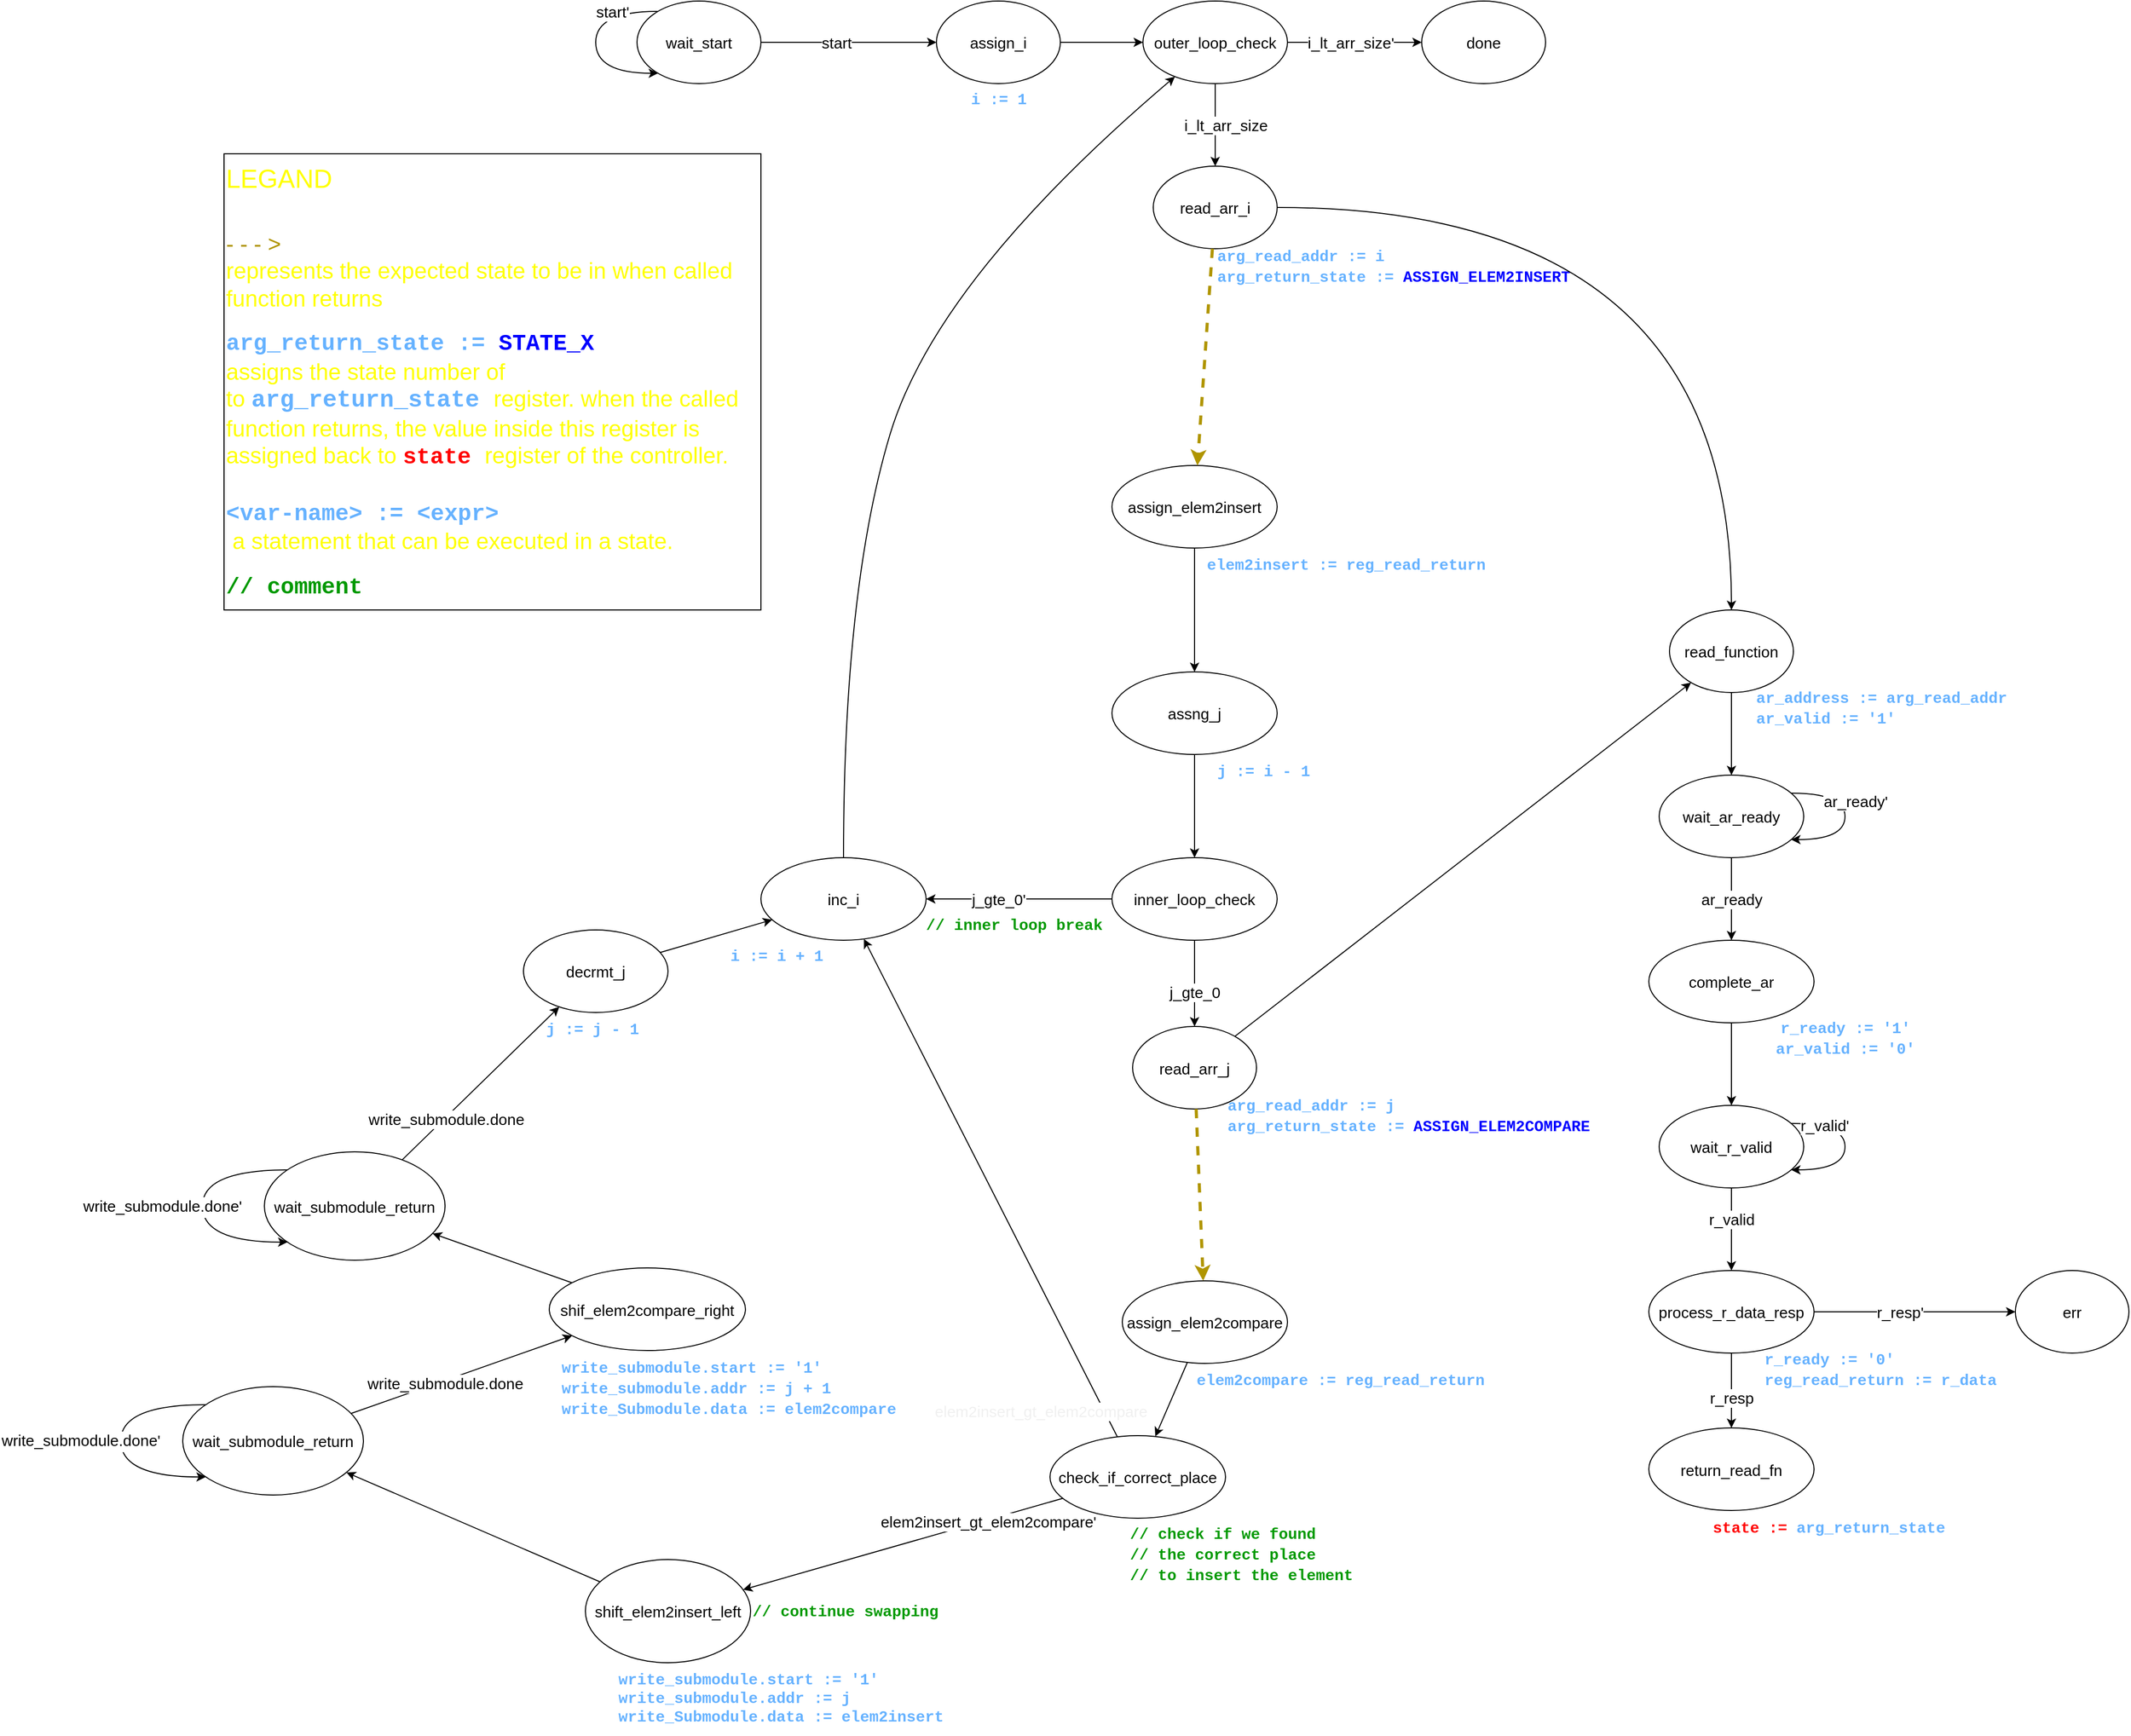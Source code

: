 <mxfile>
    <diagram name="Page-1" id="099fd60b-425b-db50-ffb0-6b813814b670">
        <mxGraphModel dx="1950" dy="804" grid="1" gridSize="10" guides="1" tooltips="1" connect="1" arrows="1" fold="1" page="1" pageScale="1" pageWidth="850" pageHeight="1100" background="none" math="0" shadow="0">
            <root>
                <mxCell id="0"/>
                <mxCell id="1" parent="0"/>
                <mxCell id="6" value="" style="html=1;fontSize=15;fontStyle=0" parent="1" source="2" target="5" edge="1">
                    <mxGeometry relative="1" as="geometry"/>
                </mxCell>
                <mxCell id="7" value="start" style="edgeLabel;html=1;align=center;verticalAlign=middle;resizable=0;points=[];fontSize=15;" parent="6" vertex="1" connectable="0">
                    <mxGeometry x="-0.143" y="-3" relative="1" as="geometry">
                        <mxPoint y="-3" as="offset"/>
                    </mxGeometry>
                </mxCell>
                <mxCell id="2" value="&lt;font style=&quot;font-size: 15px;&quot;&gt;wait_start&lt;/font&gt;" style="ellipse;whiteSpace=wrap;html=1;rounded=0;" parent="1" vertex="1">
                    <mxGeometry x="120" y="460" width="120" height="80" as="geometry"/>
                </mxCell>
                <mxCell id="3" style="edgeStyle=orthogonalEdgeStyle;html=1;fontSize=15;curved=1;fontStyle=0" parent="1" source="2" target="2" edge="1">
                    <mxGeometry relative="1" as="geometry">
                        <mxPoint x="150" y="570" as="targetPoint"/>
                        <Array as="points">
                            <mxPoint x="80" y="530"/>
                        </Array>
                    </mxGeometry>
                </mxCell>
                <mxCell id="8" value="start'" style="edgeLabel;html=1;align=center;verticalAlign=middle;resizable=0;points=[];fontSize=15;" parent="3" vertex="1" connectable="0">
                    <mxGeometry x="-0.405" y="-10" relative="1" as="geometry">
                        <mxPoint x="9" y="10" as="offset"/>
                    </mxGeometry>
                </mxCell>
                <mxCell id="11" value="" style="html=1;fontSize=15;fontColor=#66B2FF;fontStyle=0" parent="1" source="5" target="10" edge="1">
                    <mxGeometry relative="1" as="geometry"/>
                </mxCell>
                <mxCell id="13" value="" style="html=1;fontSize=15;fontColor=#66B2FF;fontStyle=0" parent="1" source="10" target="12" edge="1">
                    <mxGeometry relative="1" as="geometry"/>
                </mxCell>
                <mxCell id="15" value="i_lt_arr_size'" style="edgeLabel;html=1;align=center;verticalAlign=middle;resizable=0;points=[];fontSize=15;;" parent="13" vertex="1" connectable="0">
                    <mxGeometry x="-0.256" relative="1" as="geometry">
                        <mxPoint x="12" as="offset"/>
                    </mxGeometry>
                </mxCell>
                <mxCell id="17" value="" style="html=1;fontSize=15;;fontStyle=0" parent="1" source="10" target="16" edge="1">
                    <mxGeometry relative="1" as="geometry"/>
                </mxCell>
                <mxCell id="10" value="&lt;font style=&quot;font-size: 15px;&quot;&gt;outer_loop_check&lt;br&gt;&lt;/font&gt;" style="ellipse;whiteSpace=wrap;html=1;rounded=0;" parent="1" vertex="1">
                    <mxGeometry x="610" y="460" width="140" height="80" as="geometry"/>
                </mxCell>
                <mxCell id="12" value="&lt;font style=&quot;font-size: 15px;&quot;&gt;done&lt;br&gt;&lt;/font&gt;" style="ellipse;whiteSpace=wrap;html=1;rounded=0;" parent="1" vertex="1">
                    <mxGeometry x="880" y="460" width="120" height="80" as="geometry"/>
                </mxCell>
                <mxCell id="20" value="i_lt_arr_size" style="edgeLabel;html=1;align=center;verticalAlign=middle;resizable=0;points=[];fontSize=15;;" parent="1" vertex="1" connectable="0">
                    <mxGeometry x="690.001" y="580" as="geometry"/>
                </mxCell>
                <mxCell id="52" value="" style="html=1;fontSize=15;;fontStyle=0" parent="1" source="48" target="85" edge="1">
                    <mxGeometry relative="1" as="geometry">
                        <mxPoint x="700" y="1420" as="targetPoint"/>
                    </mxGeometry>
                </mxCell>
                <mxCell id="53" value="j_gte_0" style="edgeLabel;html=1;align=center;verticalAlign=middle;resizable=0;points=[];fontSize=15;;" parent="52" vertex="1" connectable="0">
                    <mxGeometry x="0.188" relative="1" as="geometry">
                        <mxPoint as="offset"/>
                    </mxGeometry>
                </mxCell>
                <mxCell id="54" style="edgeStyle=orthogonalEdgeStyle;curved=1;html=1;fontSize=15;;fontStyle=0" parent="1" source="48" target="155" edge="1">
                    <mxGeometry relative="1" as="geometry">
                        <mxPoint x="470" y="1330" as="targetPoint"/>
                    </mxGeometry>
                </mxCell>
                <mxCell id="56" value="j_gte_0'" style="edgeLabel;html=1;align=center;verticalAlign=middle;resizable=0;points=[];fontSize=15;;" parent="54" vertex="1" connectable="0">
                    <mxGeometry x="0.42" y="1" relative="1" as="geometry">
                        <mxPoint x="18" y="-1" as="offset"/>
                    </mxGeometry>
                </mxCell>
                <mxCell id="48" value="&lt;font style=&quot;font-size: 15px;&quot;&gt;inner_loop_check&lt;br&gt;&lt;/font&gt;" style="ellipse;whiteSpace=wrap;html=1;rounded=0;" parent="1" vertex="1">
                    <mxGeometry x="580" y="1290" width="160" height="80" as="geometry"/>
                </mxCell>
                <mxCell id="57" value="&lt;font face=&quot;Courier New&quot; color=&quot;#009900&quot;&gt;&lt;b&gt;// inner loop break&lt;/b&gt;&lt;/font&gt;" style="text;html=1;align=center;verticalAlign=middle;resizable=0;points=[];autosize=1;strokeColor=none;fillColor=none;fontSize=15;;" parent="1" vertex="1">
                    <mxGeometry x="390" y="1340" width="190" height="30" as="geometry"/>
                </mxCell>
                <mxCell id="108" value="" style="edgeStyle=none;html=1;fontStyle=0" parent="1" source="102" target="107" edge="1">
                    <mxGeometry relative="1" as="geometry"/>
                </mxCell>
                <mxCell id="121" value="" style="html=1;fontSize=15;fontStyle=0" parent="1" source="107" target="369" edge="1">
                    <mxGeometry relative="1" as="geometry">
                        <mxPoint x="235.415" y="2007.595" as="targetPoint"/>
                    </mxGeometry>
                </mxCell>
                <mxCell id="344" value="&lt;span style=&quot;font-size: 15px;&quot;&gt;elem2insert_gt_elem2compare'&lt;/span&gt;" style="edgeLabel;html=1;align=center;verticalAlign=middle;resizable=0;points=[];" parent="121" vertex="1" connectable="0">
                    <mxGeometry x="-0.529" y="2" relative="1" as="geometry">
                        <mxPoint y="-1" as="offset"/>
                    </mxGeometry>
                </mxCell>
                <mxCell id="128" value="" style="html=1;fontSize=15;fontStyle=0" parent="1" source="125" target="48" edge="1">
                    <mxGeometry relative="1" as="geometry">
                        <mxPoint x="660" y="1310" as="targetPoint"/>
                    </mxGeometry>
                </mxCell>
                <mxCell id="178" style="edgeStyle=none;html=1;fontSize=15;" parent="1" source="149" target="155" edge="1">
                    <mxGeometry relative="1" as="geometry"/>
                </mxCell>
                <mxCell id="161" value="" style="curved=1;endArrow=classic;html=1;fontSize=15;fontColor=#FF0000;fontStyle=0" parent="1" source="155" target="10" edge="1">
                    <mxGeometry width="50" height="50" relative="1" as="geometry">
                        <mxPoint x="420" y="1000" as="sourcePoint"/>
                        <mxPoint x="590" y="240" as="targetPoint"/>
                        <Array as="points">
                            <mxPoint x="320" y="1030"/>
                            <mxPoint x="410" y="730"/>
                        </Array>
                    </mxGeometry>
                </mxCell>
                <mxCell id="180" value="" style="group" parent="1" vertex="1" connectable="0">
                    <mxGeometry x="10" y="1360" width="140" height="110" as="geometry"/>
                </mxCell>
                <mxCell id="149" value="&lt;font style=&quot;font-size: 15px;&quot;&gt;decrmt_j&lt;br&gt;&lt;/font&gt;" style="ellipse;whiteSpace=wrap;html=1;rounded=0;" parent="180" vertex="1">
                    <mxGeometry width="140" height="80" as="geometry"/>
                </mxCell>
                <mxCell id="179" value="&lt;font face=&quot;Courier New&quot;&gt;&lt;b&gt;&lt;span style=&quot;color: rgb(102, 178, 255); font-size: 15px; font-style: normal; font-variant-ligatures: normal; font-variant-caps: normal; letter-spacing: normal; orphans: 2; text-align: center; text-indent: 0px; text-transform: none; widows: 2; word-spacing: 0px; -webkit-text-stroke-width: 0px; text-decoration-thickness: initial; text-decoration-style: initial; text-decoration-color: initial; float: none; display: inline !important;&quot;&gt;j := j - 1&lt;/span&gt;&lt;/b&gt;&lt;/font&gt;" style="text;whiteSpace=wrap;html=1;fontSize=15;;" parent="180" vertex="1">
                    <mxGeometry x="20" y="80" width="100" height="30" as="geometry"/>
                </mxCell>
                <mxCell id="181" value="" style="group" parent="1" vertex="1" connectable="0">
                    <mxGeometry x="200" y="1290" width="200" height="110" as="geometry"/>
                </mxCell>
                <mxCell id="155" value="&lt;font style=&quot;font-size: 15px;&quot;&gt;inc_i&lt;br&gt;&lt;/font&gt;" style="ellipse;whiteSpace=wrap;html=1;rounded=0;" parent="181" vertex="1">
                    <mxGeometry x="40" width="160" height="80" as="geometry"/>
                </mxCell>
                <mxCell id="160" value="&lt;font color=&quot;#66b2ff&quot;&gt;&lt;font face=&quot;Courier New&quot;&gt;&lt;b&gt;i := i + 1&lt;/b&gt;&lt;/font&gt;&lt;br&gt;&lt;/font&gt;" style="text;html=1;align=center;verticalAlign=middle;resizable=0;points=[];autosize=1;strokeColor=none;fillColor=none;fontSize=15;;" parent="181" vertex="1">
                    <mxGeometry y="80" width="110" height="30" as="geometry"/>
                </mxCell>
                <mxCell id="182" value="" style="group" parent="1" vertex="1" connectable="0">
                    <mxGeometry x="410" y="460" width="120" height="110" as="geometry"/>
                </mxCell>
                <mxCell id="5" value="&lt;font style=&quot;font-size: 15px;&quot;&gt;assign_i&lt;br&gt;&lt;/font&gt;" style="ellipse;whiteSpace=wrap;html=1;rounded=0;" parent="182" vertex="1">
                    <mxGeometry width="120" height="80" as="geometry"/>
                </mxCell>
                <mxCell id="9" value="&lt;font face=&quot;Courier New&quot; color=&quot;#66b2ff&quot;&gt;&lt;b&gt;i := 1&lt;/b&gt;&lt;/font&gt;" style="text;html=1;align=center;verticalAlign=middle;resizable=0;points=[];autosize=1;strokeColor=none;fillColor=none;fontSize=15;" parent="182" vertex="1">
                    <mxGeometry x="20" y="80" width="80" height="30" as="geometry"/>
                </mxCell>
                <mxCell id="186" value="" style="group" parent="1" vertex="1" connectable="0">
                    <mxGeometry x="580" y="1110" width="210" height="110" as="geometry"/>
                </mxCell>
                <mxCell id="125" value="&lt;font style=&quot;font-size: 15px;&quot;&gt;assng_j&lt;br&gt;&lt;/font&gt;" style="ellipse;whiteSpace=wrap;html=1;rounded=0;" parent="186" vertex="1">
                    <mxGeometry width="160" height="80" as="geometry"/>
                </mxCell>
                <mxCell id="129" value="&lt;div style=&quot;text-align: center;&quot;&gt;&lt;span style=&quot;background-color: initial;&quot;&gt;&lt;font face=&quot;Courier New&quot; color=&quot;#66b2ff&quot;&gt;&lt;b&gt;j := i - 1&lt;/b&gt;&lt;/font&gt;&lt;/span&gt;&lt;/div&gt;" style="text;whiteSpace=wrap;html=1;fontSize=15;;" parent="186" vertex="1">
                    <mxGeometry x="100" y="80" width="110" height="30" as="geometry"/>
                </mxCell>
                <mxCell id="268" value="" style="edgeStyle=orthogonalEdgeStyle;curved=1;html=1;fontSize=15;;fontStyle=0" parent="1" source="286" target="271" edge="1">
                    <mxGeometry relative="1" as="geometry"/>
                </mxCell>
                <mxCell id="269" value="" style="edgeStyle=orthogonalEdgeStyle;curved=1;html=1;fontSize=15;;fontStyle=0" parent="1" source="271" target="289" edge="1">
                    <mxGeometry relative="1" as="geometry"/>
                </mxCell>
                <mxCell id="270" value="ar_ready" style="edgeLabel;html=1;align=center;verticalAlign=middle;resizable=0;points=[];fontSize=15;;" parent="269" vertex="1" connectable="0">
                    <mxGeometry x="0.35" relative="1" as="geometry">
                        <mxPoint y="-14" as="offset"/>
                    </mxGeometry>
                </mxCell>
                <mxCell id="271" value="&lt;font style=&quot;font-size: 15px;&quot;&gt;wait_ar_ready&lt;br&gt;&lt;/font&gt;" style="ellipse;whiteSpace=wrap;html=1;rounded=0;" parent="1" vertex="1">
                    <mxGeometry x="1110" y="1210" width="140" height="80" as="geometry"/>
                </mxCell>
                <mxCell id="272" value="" style="edgeStyle=orthogonalEdgeStyle;curved=1;html=1;fontSize=15;;fontStyle=0" parent="1" source="289" target="277" edge="1">
                    <mxGeometry relative="1" as="geometry"/>
                </mxCell>
                <mxCell id="275" value="" style="edgeStyle=orthogonalEdgeStyle;curved=1;html=1;fontSize=15;;fontStyle=0" parent="1" source="277" target="292" edge="1">
                    <mxGeometry relative="1" as="geometry"/>
                </mxCell>
                <mxCell id="276" value="r_valid" style="edgeLabel;html=1;align=center;verticalAlign=middle;resizable=0;points=[];fontSize=15;;" parent="275" vertex="1" connectable="0">
                    <mxGeometry x="-0.245" relative="1" as="geometry">
                        <mxPoint as="offset"/>
                    </mxGeometry>
                </mxCell>
                <mxCell id="277" value="&lt;font style=&quot;font-size: 15px;&quot;&gt;wait_r_valid&lt;br&gt;&lt;/font&gt;" style="ellipse;whiteSpace=wrap;html=1;rounded=0;" parent="1" vertex="1">
                    <mxGeometry x="1110" y="1530" width="140" height="80" as="geometry"/>
                </mxCell>
                <mxCell id="280" value="" style="edgeStyle=orthogonalEdgeStyle;curved=1;html=1;fontSize=15;;fontStyle=0" parent="1" source="292" target="284" edge="1">
                    <mxGeometry relative="1" as="geometry">
                        <mxPoint x="1400" y="1730" as="targetPoint"/>
                    </mxGeometry>
                </mxCell>
                <mxCell id="281" value="r_resp'" style="edgeLabel;html=1;align=center;verticalAlign=middle;resizable=0;points=[];fontSize=15;;" parent="280" vertex="1" connectable="0">
                    <mxGeometry x="-0.241" y="-3" relative="1" as="geometry">
                        <mxPoint x="9" y="-3" as="offset"/>
                    </mxGeometry>
                </mxCell>
                <mxCell id="284" value="&lt;font style=&quot;font-size: 15px;&quot;&gt;err&lt;br&gt;&lt;/font&gt;" style="ellipse;whiteSpace=wrap;html=1;rounded=0;" parent="1" vertex="1">
                    <mxGeometry x="1455" y="1690" width="110" height="80" as="geometry"/>
                </mxCell>
                <mxCell id="288" value="" style="group" parent="1" vertex="1" connectable="0">
                    <mxGeometry x="1080" y="1567.5" width="290" height="120" as="geometry"/>
                </mxCell>
                <mxCell id="289" value="&lt;font style=&quot;font-size: 15px;&quot;&gt;complete_ar&lt;br&gt;&lt;/font&gt;" style="ellipse;whiteSpace=wrap;html=1;rounded=0;" parent="288" vertex="1">
                    <mxGeometry x="20" y="-197.5" width="160" height="80" as="geometry"/>
                </mxCell>
                <mxCell id="290" value="&lt;font color=&quot;#66b2ff&quot;&gt;&lt;font face=&quot;Courier New&quot;&gt;&lt;b&gt;r_ready := '1'&lt;br&gt;ar_valid := '0'&lt;/b&gt;&lt;/font&gt;&lt;br&gt;&lt;/font&gt;" style="text;html=1;align=center;verticalAlign=middle;resizable=0;points=[];autosize=1;strokeColor=none;fillColor=none;fontSize=15;;" parent="288" vertex="1">
                    <mxGeometry x="130" y="-127.5" width="160" height="50" as="geometry"/>
                </mxCell>
                <mxCell id="294" style="edgeStyle=orthogonalEdgeStyle;curved=1;html=1;fontSize=15;" parent="1" source="271" target="271" edge="1">
                    <mxGeometry relative="1" as="geometry">
                        <Array as="points">
                            <mxPoint x="1290" y="1272.5"/>
                        </Array>
                    </mxGeometry>
                </mxCell>
                <mxCell id="295" value="ar_ready'" style="edgeLabel;html=1;align=center;verticalAlign=middle;resizable=0;points=[];fontSize=15;" parent="294" vertex="1" connectable="0">
                    <mxGeometry x="-0.449" y="-7" relative="1" as="geometry">
                        <mxPoint x="21" as="offset"/>
                    </mxGeometry>
                </mxCell>
                <mxCell id="296" value="" style="group" parent="1" vertex="1" connectable="0">
                    <mxGeometry x="1120" y="1050" width="340" height="120" as="geometry"/>
                </mxCell>
                <mxCell id="286" value="&lt;font style=&quot;font-size: 15px;&quot;&gt;read_function&lt;br&gt;&lt;/font&gt;" style="ellipse;whiteSpace=wrap;html=1;rounded=0;" parent="296" vertex="1">
                    <mxGeometry width="120" height="80" as="geometry"/>
                </mxCell>
                <mxCell id="287" value="&lt;div style=&quot;text-align: left;&quot;&gt;&lt;b style=&quot;color: rgb(102, 178, 255); background-color: initial;&quot;&gt;&lt;font face=&quot;Courier New&quot;&gt;ar_address := arg_read_addr&lt;/font&gt;&lt;/b&gt;&lt;/div&gt;&lt;font color=&quot;#66b2ff&quot;&gt;&lt;div style=&quot;text-align: left;&quot;&gt;&lt;b style=&quot;background-color: initial;&quot;&gt;&lt;font face=&quot;Courier New&quot;&gt;ar_valid := '1'&lt;/font&gt;&lt;/b&gt;&lt;/div&gt;&lt;/font&gt;" style="text;html=1;align=center;verticalAlign=middle;resizable=0;points=[];autosize=1;strokeColor=none;fillColor=none;fontSize=15;;" parent="296" vertex="1">
                    <mxGeometry x="70" y="70" width="270" height="50" as="geometry"/>
                </mxCell>
                <mxCell id="297" style="edgeStyle=orthogonalEdgeStyle;curved=1;html=1;fontSize=15;" parent="1" source="277" target="277" edge="1">
                    <mxGeometry relative="1" as="geometry">
                        <Array as="points">
                            <mxPoint x="1290" y="1592.5"/>
                        </Array>
                    </mxGeometry>
                </mxCell>
                <mxCell id="298" value="r_valid'" style="edgeLabel;html=1;align=center;verticalAlign=middle;resizable=0;points=[];fontSize=15;" parent="297" vertex="1" connectable="0">
                    <mxGeometry x="-0.572" y="-1" relative="1" as="geometry">
                        <mxPoint as="offset"/>
                    </mxGeometry>
                </mxCell>
                <mxCell id="301" value="" style="edgeStyle=orthogonalEdgeStyle;curved=1;html=1;fontSize=15;" parent="1" source="292" target="300" edge="1">
                    <mxGeometry relative="1" as="geometry"/>
                </mxCell>
                <mxCell id="306" value="r_resp" style="edgeLabel;html=1;align=center;verticalAlign=middle;resizable=0;points=[];fontSize=15;" parent="301" vertex="1" connectable="0">
                    <mxGeometry x="-0.315" relative="1" as="geometry">
                        <mxPoint y="18" as="offset"/>
                    </mxGeometry>
                </mxCell>
                <mxCell id="303" value="" style="group" parent="1" vertex="1" connectable="0">
                    <mxGeometry x="1100" y="1690" width="340" height="112.5" as="geometry"/>
                </mxCell>
                <mxCell id="292" value="&lt;font style=&quot;font-size: 15px;&quot;&gt;process_r_data_resp&lt;br&gt;&lt;/font&gt;" style="ellipse;whiteSpace=wrap;html=1;rounded=0;" parent="303" vertex="1">
                    <mxGeometry width="160" height="80" as="geometry"/>
                </mxCell>
                <mxCell id="293" value="&lt;font face=&quot;Courier New&quot;&gt;&lt;b&gt;&lt;span style=&quot;color: rgb(102, 178, 255); font-size: 15px; font-style: normal; font-variant-ligatures: normal; font-variant-caps: normal; letter-spacing: normal; orphans: 2; text-align: center; text-indent: 0px; text-transform: none; widows: 2; word-spacing: 0px; -webkit-text-stroke-width: 0px; text-decoration-thickness: initial; text-decoration-style: initial; text-decoration-color: initial; float: none; display: inline !important;&quot;&gt;r_ready := '0'&lt;br&gt;&lt;/span&gt;&lt;/b&gt;&lt;/font&gt;&lt;b style=&quot;color: rgb(102, 178, 255); font-family: &amp;quot;Courier New&amp;quot;;&quot;&gt;reg_read_return := r_data&lt;/b&gt;&lt;font face=&quot;Courier New&quot;&gt;&lt;b&gt;&lt;span style=&quot;color: rgb(102, 178, 255); font-size: 15px; font-style: normal; font-variant-ligatures: normal; font-variant-caps: normal; letter-spacing: normal; orphans: 2; text-align: center; text-indent: 0px; text-transform: none; widows: 2; word-spacing: 0px; -webkit-text-stroke-width: 0px; text-decoration-thickness: initial; text-decoration-style: initial; text-decoration-color: initial; float: none; display: inline !important;&quot;&gt;&lt;br&gt;&lt;/span&gt;&lt;/b&gt;&lt;/font&gt;" style="text;whiteSpace=wrap;html=1;fontSize=15;;" parent="303" vertex="1">
                    <mxGeometry x="110" y="70" width="230" height="42.5" as="geometry"/>
                </mxCell>
                <mxCell id="304" value="" style="group" parent="1" vertex="1" connectable="0">
                    <mxGeometry x="1100" y="1842.5" width="300" height="110" as="geometry"/>
                </mxCell>
                <mxCell id="300" value="&lt;font style=&quot;font-size: 15px;&quot;&gt;return_read_fn&lt;br&gt;&lt;/font&gt;" style="ellipse;whiteSpace=wrap;html=1;rounded=0;" parent="304" vertex="1">
                    <mxGeometry width="160" height="80" as="geometry"/>
                </mxCell>
                <mxCell id="302" value="&lt;font face=&quot;Courier New&quot;&gt;&lt;b&gt;&lt;font color=&quot;#ff0000&quot;&gt;state :=&lt;/font&gt;&lt;font color=&quot;#66b2ff&quot;&gt;&amp;nbsp;&lt;/font&gt;&lt;/b&gt;&lt;/font&gt;&lt;b style=&quot;font-family: &amp;quot;Courier New&amp;quot;;&quot;&gt;&lt;span style=&quot;color: rgb(102, 178, 255);&quot;&gt;arg_&lt;/span&gt;&lt;/b&gt;&lt;font face=&quot;Courier New&quot;&gt;&lt;font color=&quot;#66b2ff&quot;&gt;&lt;b&gt;return_state&lt;br&gt;&lt;/b&gt;&lt;/font&gt;&lt;/font&gt;" style="text;whiteSpace=wrap;html=1;fontSize=15;;" parent="304" vertex="1">
                    <mxGeometry x="60" y="80" width="240" height="30" as="geometry"/>
                </mxCell>
                <mxCell id="315" style="html=1;fontSize=15;fontColor=#0000FF;" parent="1" source="311" target="125" edge="1">
                    <mxGeometry relative="1" as="geometry"/>
                </mxCell>
                <mxCell id="318" value="" style="group" parent="1" vertex="1" connectable="0">
                    <mxGeometry x="600" y="1453.5" width="460" height="109" as="geometry"/>
                </mxCell>
                <mxCell id="316" value="&lt;div style=&quot;&quot;&gt;&lt;span style=&quot;background-color: initial;&quot;&gt;&lt;font face=&quot;Courier New&quot; color=&quot;#66b2ff&quot;&gt;&lt;b&gt;arg_read_addr := j&lt;/b&gt;&lt;/font&gt;&lt;/span&gt;&lt;/div&gt;&lt;div style=&quot;&quot;&gt;&lt;span style=&quot;background-color: initial;&quot;&gt;&lt;font face=&quot;Courier New&quot;&gt;&lt;b style=&quot;&quot;&gt;&lt;font color=&quot;#66b2ff&quot;&gt;arg_return_state := &lt;/font&gt;&lt;font color=&quot;#0000ff&quot;&gt;ASSIGN_ELEM2COMPARE&lt;/font&gt;&lt;/b&gt;&lt;/font&gt;&lt;/span&gt;&lt;/div&gt;&lt;br&gt;&lt;div style=&quot;&quot;&gt;&lt;span style=&quot;background-color: initial;&quot;&gt;&lt;font face=&quot;Courier New&quot; color=&quot;#66b2ff&quot;&gt;&lt;b&gt;&lt;br&gt;&lt;/b&gt;&lt;/font&gt;&lt;/span&gt;&lt;/div&gt;" style="text;whiteSpace=wrap;html=1;fontSize=15;;" parent="318" vertex="1">
                    <mxGeometry x="90" y="60" width="370" height="49" as="geometry"/>
                </mxCell>
                <mxCell id="85" value="&lt;font style=&quot;font-size: 15px;&quot;&gt;read_arr_j&lt;br&gt;&lt;/font&gt;" style="ellipse;whiteSpace=wrap;html=1;rounded=0;" parent="318" vertex="1">
                    <mxGeometry width="120" height="80" as="geometry"/>
                </mxCell>
                <mxCell id="319" value="" style="group" parent="1" vertex="1" connectable="0">
                    <mxGeometry x="620" y="620" width="409" height="120" as="geometry"/>
                </mxCell>
                <mxCell id="16" value="&lt;font style=&quot;font-size: 15px;&quot;&gt;read_arr_i&lt;br&gt;&lt;/font&gt;" style="ellipse;whiteSpace=wrap;html=1;rounded=0;" parent="319" vertex="1">
                    <mxGeometry width="120" height="80" as="geometry"/>
                </mxCell>
                <mxCell id="307" value="&lt;div style=&quot;&quot;&gt;&lt;span style=&quot;background-color: initial;&quot;&gt;&lt;font face=&quot;Courier New&quot; color=&quot;#66b2ff&quot;&gt;&lt;b&gt;arg_read_addr := i&lt;/b&gt;&lt;/font&gt;&lt;/span&gt;&lt;/div&gt;&lt;div style=&quot;&quot;&gt;&lt;span style=&quot;background-color: initial;&quot;&gt;&lt;font face=&quot;Courier New&quot;&gt;&lt;b style=&quot;&quot;&gt;&lt;font color=&quot;#66b2ff&quot;&gt;arg_return_state := &lt;/font&gt;&lt;font color=&quot;#0000ff&quot;&gt;ASSIGN_ELEM2INSERT&lt;/font&gt;&lt;/b&gt;&lt;/font&gt;&lt;/span&gt;&lt;/div&gt;&lt;br&gt;&lt;div style=&quot;&quot;&gt;&lt;span style=&quot;background-color: initial;&quot;&gt;&lt;font face=&quot;Courier New&quot; color=&quot;#66b2ff&quot;&gt;&lt;b&gt;&lt;br&gt;&lt;/b&gt;&lt;/font&gt;&lt;/span&gt;&lt;/div&gt;" style="text;whiteSpace=wrap;html=1;fontSize=15;;" parent="319" vertex="1">
                    <mxGeometry x="60" y="71" width="349" height="49" as="geometry"/>
                </mxCell>
                <mxCell id="320" style="html=1;fontSize=15;fontColor=#0000FF;" parent="1" source="85" target="286" edge="1">
                    <mxGeometry relative="1" as="geometry"/>
                </mxCell>
                <mxCell id="322" value="" style="group" parent="1" vertex="1" connectable="0">
                    <mxGeometry x="580" y="910" width="370" height="110" as="geometry"/>
                </mxCell>
                <mxCell id="311" value="&lt;font style=&quot;font-size: 15px;&quot;&gt;assign_elem2insert&lt;br&gt;&lt;/font&gt;" style="ellipse;whiteSpace=wrap;html=1;rounded=0;" parent="322" vertex="1">
                    <mxGeometry width="160" height="80" as="geometry"/>
                </mxCell>
                <mxCell id="314" value="&lt;div style=&quot;&quot;&gt;&lt;span style=&quot;background-color: initial;&quot;&gt;&lt;font face=&quot;Courier New&quot; color=&quot;#66b2ff&quot;&gt;&lt;b&gt;elem2insert := reg_read_return&lt;/b&gt;&lt;/font&gt;&lt;/span&gt;&lt;/div&gt;&lt;br&gt;&lt;div style=&quot;&quot;&gt;&lt;span style=&quot;background-color: initial;&quot;&gt;&lt;font face=&quot;Courier New&quot; color=&quot;#66b2ff&quot;&gt;&lt;b&gt;&lt;br&gt;&lt;/b&gt;&lt;/font&gt;&lt;/span&gt;&lt;/div&gt;" style="text;whiteSpace=wrap;html=1;fontSize=15;;" parent="322" vertex="1">
                    <mxGeometry x="90" y="80" width="280" height="30" as="geometry"/>
                </mxCell>
                <mxCell id="326" style="html=1;fontSize=15;fontColor=#0000FF;" parent="1" source="107" target="155" edge="1">
                    <mxGeometry relative="1" as="geometry"/>
                </mxCell>
                <mxCell id="327" value="&lt;span style=&quot;color: rgb(240, 240, 240);&quot;&gt;elem2insert_gt_elem2compare&lt;/span&gt;" style="edgeLabel;html=1;align=center;verticalAlign=middle;resizable=0;points=[];fontSize=15;fontColor=#0000FF;" parent="326" vertex="1" connectable="0">
                    <mxGeometry x="0.484" y="-15" relative="1" as="geometry">
                        <mxPoint x="94" y="339" as="offset"/>
                    </mxGeometry>
                </mxCell>
                <mxCell id="328" style="edgeStyle=orthogonalEdgeStyle;curved=1;html=1;fontSize=15;fontColor=#0000FF;" parent="1" source="16" target="286" edge="1">
                    <mxGeometry relative="1" as="geometry"/>
                </mxCell>
                <mxCell id="329" style="html=1;fontSize=15;fontColor=#0000FF;dashed=1;fillColor=#e3c800;strokeColor=#B09500;strokeWidth=3;" parent="1" source="16" target="311" edge="1">
                    <mxGeometry relative="1" as="geometry"/>
                </mxCell>
                <mxCell id="330" style="html=1;dashed=1;strokeWidth=3;fontSize=15;fontColor=#0000FF;fillColor=#e3c800;strokeColor=#B09500;" parent="1" source="85" target="102" edge="1">
                    <mxGeometry relative="1" as="geometry">
                        <mxPoint x="660" y="1530" as="sourcePoint"/>
                    </mxGeometry>
                </mxCell>
                <mxCell id="334" value="" style="group" parent="1" vertex="1" connectable="0">
                    <mxGeometry x="590" y="1700" width="360" height="120" as="geometry"/>
                </mxCell>
                <mxCell id="102" value="&lt;font style=&quot;font-size: 15px;&quot;&gt;assign_elem2compare&lt;br&gt;&lt;/font&gt;" style="ellipse;whiteSpace=wrap;html=1;rounded=0;" parent="334" vertex="1">
                    <mxGeometry width="160" height="80" as="geometry"/>
                </mxCell>
                <mxCell id="106" value="&lt;font face=&quot;Courier New&quot;&gt;&lt;b&gt;&lt;span style=&quot;color: rgb(102, 178, 255); font-size: 15px; font-style: normal; font-variant-ligatures: normal; font-variant-caps: normal; letter-spacing: normal; orphans: 2; text-align: center; text-indent: 0px; text-transform: none; widows: 2; word-spacing: 0px; -webkit-text-stroke-width: 0px; text-decoration-thickness: initial; text-decoration-style: initial; text-decoration-color: initial; float: none; display: inline !important;&quot;&gt;elem2compare := reg_read_return&lt;/span&gt;&lt;br style=&quot;border-color: rgb(0, 0, 0); color: rgb(102, 178, 255); font-size: 15px; font-style: normal; font-variant-ligatures: normal; font-variant-caps: normal; letter-spacing: normal; orphans: 2; text-align: center; text-indent: 0px; text-transform: none; widows: 2; word-spacing: 0px; -webkit-text-stroke-width: 0px; text-decoration-thickness: initial; text-decoration-style: initial; text-decoration-color: initial;&quot;&gt;&lt;br&gt;&lt;/b&gt;&lt;/font&gt;" style="text;whiteSpace=wrap;html=1;fontSize=15;;" parent="334" vertex="1">
                    <mxGeometry x="70" y="80" width="290" height="40" as="geometry"/>
                </mxCell>
                <mxCell id="335" value="" style="group" parent="1" vertex="1" connectable="0">
                    <mxGeometry x="520" y="1850" width="305" height="150" as="geometry"/>
                </mxCell>
                <mxCell id="107" value="&lt;font style=&quot;font-size: 15px;&quot;&gt;check_if_correct_place&lt;br&gt;&lt;/font&gt;" style="ellipse;whiteSpace=wrap;html=1;rounded=0;" parent="335" vertex="1">
                    <mxGeometry width="170" height="80" as="geometry"/>
                </mxCell>
                <mxCell id="114" value="&lt;div style=&quot;&quot;&gt;&lt;/div&gt;&lt;div style=&quot;text-align: left;&quot;&gt;&lt;b style=&quot;background-color: initial; color: rgb(0, 153, 0); font-family: &amp;quot;Courier New&amp;quot;;&quot;&gt;// check if we found&lt;/b&gt;&lt;br&gt;&lt;/div&gt;&lt;div style=&quot;text-align: left;&quot;&gt;&lt;b style=&quot;color: rgb(0, 153, 0); font-family: &amp;quot;Courier New&amp;quot;; background-color: initial;&quot;&gt;// the correct place&amp;nbsp;&lt;/b&gt;&lt;/div&gt;&lt;div style=&quot;text-align: left;&quot;&gt;&lt;b style=&quot;color: rgb(0, 153, 0); font-family: &amp;quot;Courier New&amp;quot;; background-color: initial;&quot;&gt;// to insert the element&lt;/b&gt;&lt;/div&gt;" style="text;html=1;align=center;verticalAlign=middle;resizable=0;points=[];autosize=1;strokeColor=none;fillColor=none;fontSize=15;;" parent="335" vertex="1">
                    <mxGeometry x="65" y="80" width="240" height="70" as="geometry"/>
                </mxCell>
                <mxCell id="339" value="&lt;font style=&quot;&quot;&gt;&lt;font style=&quot;font-size: 25px;&quot; color=&quot;#ffff00&quot;&gt;LEGAND&lt;br&gt;&lt;/font&gt;&lt;br&gt;&lt;br&gt;&lt;font style=&quot;font-size: 22px;&quot;&gt;&lt;font color=&quot;#b09500&quot;&gt;- - - &amp;gt;&lt;br&gt;&lt;/font&gt;&lt;font color=&quot;#ffff00&quot;&gt;represents the expected state to be in when called function returns&lt;br&gt;&lt;/font&gt;&lt;/font&gt;&lt;font color=&quot;#ffff00&quot;&gt;&lt;br&gt;&lt;/font&gt;&lt;/font&gt;&lt;b style=&quot;font-family: &amp;quot;Courier New&amp;quot;; text-align: center;&quot;&gt;&lt;font style=&quot;font-size: 22px;&quot;&gt;&lt;font style=&quot;font-size: 22px;&quot;&gt;&lt;font style=&quot;font-size: 22px;&quot; color=&quot;#66b2ff&quot;&gt;arg_return_state := &lt;/font&gt;STATE_X&lt;br&gt;&lt;/font&gt;&lt;/font&gt;&lt;/b&gt;&lt;font style=&quot;&quot;&gt;&lt;span style=&quot;font-size: 22px;&quot;&gt;&lt;font color=&quot;#ffff00&quot;&gt;assigns the state number of &lt;/font&gt;&lt;font color=&quot;#ffffff&quot;&gt;state_x &lt;/font&gt;&lt;font color=&quot;#ffff00&quot;&gt;to&lt;/font&gt;&lt;font color=&quot;#b09500&quot;&gt;&amp;nbsp;&lt;/font&gt;&lt;/span&gt;&lt;b style=&quot;font-family: &amp;quot;Courier New&amp;quot;; text-align: center;&quot;&gt;&lt;font style=&quot;font-size: 23px;&quot;&gt;&lt;font color=&quot;#66b2ff&quot;&gt;arg_return_state&amp;nbsp;&lt;/font&gt;&lt;/font&gt;&lt;/b&gt;&lt;span style=&quot;color: rgb(255, 255, 0); font-size: 22px;&quot;&gt;register. when the called function returns, the value inside this register is assigned back to&amp;nbsp;&lt;/span&gt;&lt;b style=&quot;color: rgb(255, 255, 255); font-family: &amp;quot;Courier New&amp;quot;; font-size: 22px;&quot;&gt;&lt;font style=&quot;font-size: 22px;&quot; color=&quot;#ff0000&quot;&gt;state&amp;nbsp;&lt;/font&gt;&lt;/b&gt;&lt;span style=&quot;color: rgb(255, 255, 0); font-size: 22px;&quot;&gt;register&amp;nbsp;of the controller.&lt;br&gt;&lt;br&gt;&lt;/span&gt;&lt;font style=&quot;font-size: 22px;&quot;&gt;&lt;b style=&quot;color: rgb(102, 178, 255); font-family: &amp;quot;Courier New&amp;quot;;&quot;&gt;&amp;lt;var-name&amp;gt; := &amp;lt;expr&amp;gt;&lt;/b&gt;&lt;font face=&quot;Courier New&quot; color=&quot;#66b2ff&quot;&gt;&lt;b&gt;&lt;br&gt;&lt;/b&gt;&lt;/font&gt;&lt;/font&gt;&lt;span style=&quot;color: rgb(255, 255, 0); font-size: 22px;&quot;&gt;&amp;nbsp;a statement that can be executed in a state.&lt;/span&gt;&lt;span style=&quot;color: rgb(255, 255, 0); font-size: 22px;&quot;&gt;&lt;br&gt;&lt;/span&gt;&lt;br&gt;&lt;b style=&quot;color: rgb(0, 153, 0); font-family: &amp;quot;Courier New&amp;quot;; text-align: center;&quot;&gt;&lt;font style=&quot;font-size: 22px;&quot;&gt;// comment&lt;/font&gt;&lt;/b&gt;&lt;br&gt;&lt;/font&gt;" style="rounded=0;whiteSpace=wrap;html=1;fontSize=15;fontColor=#0000FF;align=left;" parent="1" vertex="1">
                    <mxGeometry x="-280" y="608" width="520" height="442" as="geometry"/>
                </mxCell>
                <mxCell id="363" value="" style="edgeStyle=none;html=1;fontFamily=Courier New;fontSize=15;" parent="1" source="369" target="365" edge="1">
                    <mxGeometry relative="1" as="geometry"/>
                </mxCell>
                <mxCell id="375" style="edgeStyle=none;html=1;" parent="1" source="365" target="132" edge="1">
                    <mxGeometry relative="1" as="geometry"/>
                </mxCell>
                <mxCell id="378" value="&lt;span style=&quot;font-size: 15px;&quot;&gt;write_submodule.done&lt;/span&gt;" style="edgeLabel;html=1;align=center;verticalAlign=middle;resizable=0;points=[];" parent="375" vertex="1" connectable="0">
                    <mxGeometry x="-0.313" y="-4" relative="1" as="geometry">
                        <mxPoint x="16" y="-8" as="offset"/>
                    </mxGeometry>
                </mxCell>
                <mxCell id="365" value="&lt;font style=&quot;font-size: 15px;&quot;&gt;wait_submodule_return&lt;/font&gt;" style="ellipse;whiteSpace=wrap;html=1;" parent="1" vertex="1">
                    <mxGeometry x="-320" y="1802.5" width="175" height="105" as="geometry"/>
                </mxCell>
                <mxCell id="366" style="edgeStyle=orthogonalEdgeStyle;html=1;fontFamily=Courier New;fontSize=15;curved=1;" parent="1" source="365" target="365" edge="1">
                    <mxGeometry relative="1" as="geometry">
                        <Array as="points">
                            <mxPoint x="-380" y="1890"/>
                        </Array>
                    </mxGeometry>
                </mxCell>
                <mxCell id="367" value="&lt;font face=&quot;Helvetica&quot;&gt;write_submodule.done'&lt;/font&gt;" style="edgeLabel;html=1;align=center;verticalAlign=middle;resizable=0;points=[];fontSize=15;fontFamily=Courier New;" parent="366" vertex="1" connectable="0">
                    <mxGeometry x="-0.464" y="14" relative="1" as="geometry">
                        <mxPoint x="-59" y="21" as="offset"/>
                    </mxGeometry>
                </mxCell>
                <mxCell id="374" value="" style="group" parent="1" vertex="1" connectable="0">
                    <mxGeometry x="70" y="1970" width="360" height="170" as="geometry"/>
                </mxCell>
                <mxCell id="369" value="&lt;span style=&quot;font-size: 15px;&quot;&gt;shift_elem2insert_left&lt;/span&gt;" style="ellipse;whiteSpace=wrap;html=1;" parent="374" vertex="1">
                    <mxGeometry width="160" height="100" as="geometry"/>
                </mxCell>
                <mxCell id="370" value="&lt;font color=&quot;#66b2ff&quot; face=&quot;Courier New&quot; style=&quot;font-size: 15px;&quot;&gt;&lt;b&gt;write_submodule.start := '1'&lt;br&gt;write_submodule.addr := j&lt;br&gt;write_Submodule.data :=&amp;nbsp;&lt;/b&gt;&lt;/font&gt;&lt;b style=&quot;color: rgb(102, 178, 255); font-family: &amp;quot;Courier New&amp;quot;; font-size: 15px;&quot;&gt;elem2insert&lt;/b&gt;&lt;font color=&quot;#66b2ff&quot; face=&quot;Courier New&quot; style=&quot;font-size: 15px;&quot;&gt;&lt;b&gt;&lt;br&gt;&lt;/b&gt;&lt;/font&gt;" style="text;html=1;strokeColor=none;fillColor=none;align=left;verticalAlign=middle;whiteSpace=wrap;rounded=0;" parent="374" vertex="1">
                    <mxGeometry x="30" y="100" width="330" height="70" as="geometry"/>
                </mxCell>
                <mxCell id="373" value="&lt;div style=&quot;&quot;&gt;&lt;b style=&quot;color: rgb(0, 153, 0); font-family: &amp;quot;Courier New&amp;quot;; background-color: initial;&quot;&gt;// continue swapping&lt;/b&gt;&lt;/div&gt;" style="text;html=1;align=left;verticalAlign=middle;resizable=0;points=[];autosize=1;strokeColor=none;fillColor=none;fontSize=15;;" parent="374" vertex="1">
                    <mxGeometry x="160" y="35" width="200" height="30" as="geometry"/>
                </mxCell>
                <mxCell id="379" value="" style="edgeStyle=none;html=1;fontFamily=Courier New;fontSize=15;" parent="1" source="132" target="380" edge="1">
                    <mxGeometry relative="1" as="geometry">
                        <mxPoint x="84.182" y="1709.078" as="sourcePoint"/>
                    </mxGeometry>
                </mxCell>
                <mxCell id="383" style="edgeStyle=none;html=1;" parent="1" source="380" target="149" edge="1">
                    <mxGeometry relative="1" as="geometry"/>
                </mxCell>
                <mxCell id="385" value="&lt;span style=&quot;font-size: 15px;&quot;&gt;write_submodule.done&lt;/span&gt;" style="edgeLabel;html=1;align=center;verticalAlign=middle;resizable=0;points=[];" parent="383" vertex="1" connectable="0">
                    <mxGeometry x="-0.451" relative="1" as="geometry">
                        <mxPoint y="1" as="offset"/>
                    </mxGeometry>
                </mxCell>
                <mxCell id="380" value="&lt;font style=&quot;font-size: 15px;&quot;&gt;wait_submodule_return&lt;/font&gt;" style="ellipse;whiteSpace=wrap;html=1;" parent="1" vertex="1">
                    <mxGeometry x="-240.93" y="1575" width="175" height="105" as="geometry"/>
                </mxCell>
                <mxCell id="381" style="edgeStyle=orthogonalEdgeStyle;html=1;fontFamily=Courier New;fontSize=15;curved=1;" parent="1" source="380" target="380" edge="1">
                    <mxGeometry relative="1" as="geometry">
                        <Array as="points">
                            <mxPoint x="-300.93" y="1662.5"/>
                        </Array>
                    </mxGeometry>
                </mxCell>
                <mxCell id="382" value="&lt;font face=&quot;Helvetica&quot;&gt;write_submodule.done'&lt;/font&gt;" style="edgeLabel;html=1;align=center;verticalAlign=middle;resizable=0;points=[];fontSize=15;fontFamily=Courier New;" parent="381" vertex="1" connectable="0">
                    <mxGeometry x="-0.464" y="14" relative="1" as="geometry">
                        <mxPoint x="-59" y="21" as="offset"/>
                    </mxGeometry>
                </mxCell>
                <mxCell id="386" value="" style="group" parent="1" vertex="1" connectable="0">
                    <mxGeometry x="35" y="1687.5" width="355" height="150" as="geometry"/>
                </mxCell>
                <mxCell id="132" value="&lt;font style=&quot;font-size: 15px;&quot;&gt;shif_elem2compare_right&lt;br&gt;&lt;/font&gt;" style="ellipse;whiteSpace=wrap;html=1;rounded=0;" parent="386" vertex="1">
                    <mxGeometry width="190" height="80" as="geometry"/>
                </mxCell>
                <mxCell id="144" value="&lt;font color=&quot;#66b2ff&quot; face=&quot;Courier New&quot;&gt;&lt;b&gt;write_submodule.start := '1'&lt;br&gt;write_submodule.addr := j + 1&lt;br&gt;write_Submodule.data :=&amp;nbsp;&lt;/b&gt;&lt;/font&gt;&lt;b style=&quot;color: rgb(102, 178, 255); font-family: &amp;quot;Courier New&amp;quot;;&quot;&gt;elem2compare&lt;/b&gt;" style="text;whiteSpace=wrap;html=1;fontSize=15;;" parent="386" vertex="1">
                    <mxGeometry x="10" y="80" width="345" height="70" as="geometry"/>
                </mxCell>
            </root>
        </mxGraphModel>
    </diagram>
</mxfile>